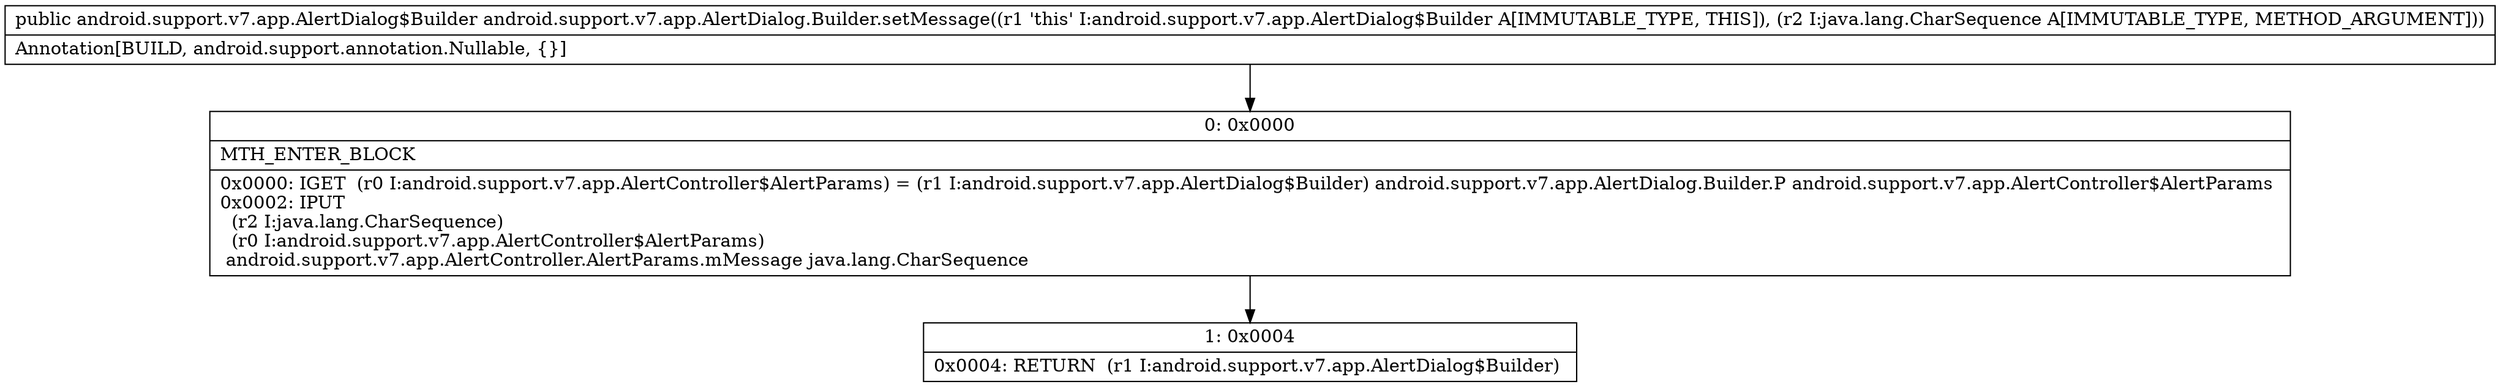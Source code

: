 digraph "CFG forandroid.support.v7.app.AlertDialog.Builder.setMessage(Ljava\/lang\/CharSequence;)Landroid\/support\/v7\/app\/AlertDialog$Builder;" {
Node_0 [shape=record,label="{0\:\ 0x0000|MTH_ENTER_BLOCK\l|0x0000: IGET  (r0 I:android.support.v7.app.AlertController$AlertParams) = (r1 I:android.support.v7.app.AlertDialog$Builder) android.support.v7.app.AlertDialog.Builder.P android.support.v7.app.AlertController$AlertParams \l0x0002: IPUT  \l  (r2 I:java.lang.CharSequence)\l  (r0 I:android.support.v7.app.AlertController$AlertParams)\l android.support.v7.app.AlertController.AlertParams.mMessage java.lang.CharSequence \l}"];
Node_1 [shape=record,label="{1\:\ 0x0004|0x0004: RETURN  (r1 I:android.support.v7.app.AlertDialog$Builder) \l}"];
MethodNode[shape=record,label="{public android.support.v7.app.AlertDialog$Builder android.support.v7.app.AlertDialog.Builder.setMessage((r1 'this' I:android.support.v7.app.AlertDialog$Builder A[IMMUTABLE_TYPE, THIS]), (r2 I:java.lang.CharSequence A[IMMUTABLE_TYPE, METHOD_ARGUMENT]))  | Annotation[BUILD, android.support.annotation.Nullable, \{\}]\l}"];
MethodNode -> Node_0;
Node_0 -> Node_1;
}

